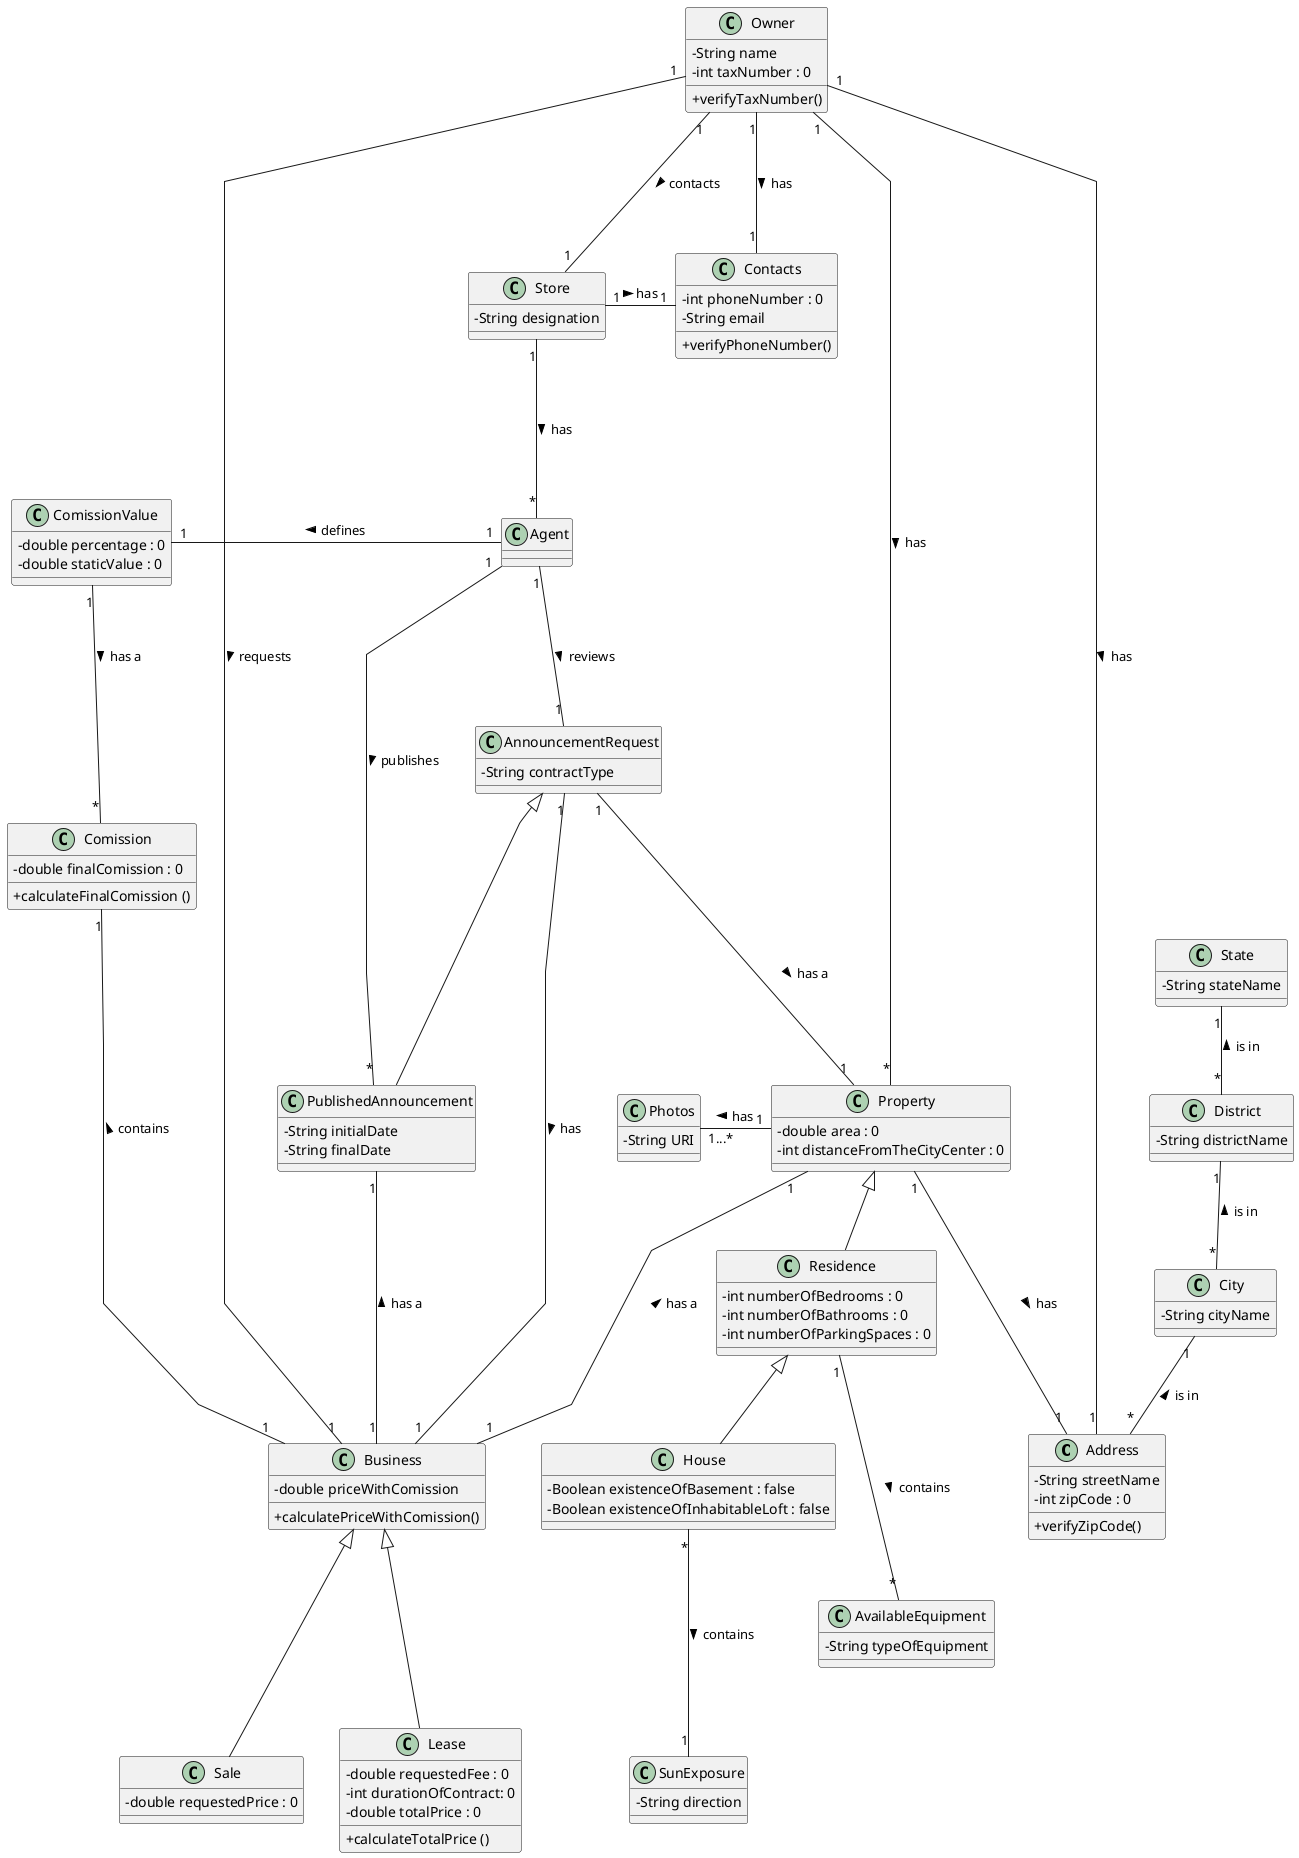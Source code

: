 @startuml
'skinparam monochrome true
skinparam packageStyle rectangle
skinparam shadowing false
skinparam linetype polyline
'skinparam linetype orto

skinparam classAttributeIconSize 0

'left to right direction

class Address {
    -String streetName
    -int zipCode : 0

    +verifyZipCode()
}

class City {
    - String cityName
}

class District {
    - String districtName
}

class State {
    - String stateName
}




class Contacts {
    - int phoneNumber : 0
    - String email

    +verifyPhoneNumber()
}

class Business {
    -double priceWithComission

    +calculatePriceWithComission()
}

class Store {
    - String designation
}

class Owner {
    - String name
    - int taxNumber : 0

    +verifyTaxNumber()
}




class Residence {
    - int numberOfBedrooms : 0
    - int numberOfBathrooms : 0
    - int numberOfParkingSpaces : 0
}

class Property {
    - double area : 0
    - int distanceFromTheCityCenter : 0
}

class Photos{
    - String URI
}

class House {
    - Boolean existenceOfBasement : false
    - Boolean existenceOfInhabitableLoft : false
}

class SunExposure {
    - String direction
}

class AvailableEquipment {
    - String typeOfEquipment
}



class Comission{
    - double finalComission : 0

    + calculateFinalComission ()
}

class ComissionValue {
    - double percentage : 0
    - double staticValue : 0
}

class Sale{
    - double requestedPrice : 0
}

class Lease {
    - double requestedFee : 0
    - int durationOfContract: 0
    - double totalPrice : 0

    +calculateTotalPrice ()
}

class AnnouncementRequest {
    - String contractType
}

class PublishedAnnouncement {
    - String initialDate
    - String finalDate
}

City "1"-- "*" Address: is in <
District "1"-- "*" City: is in <
State "1"-- "*" District: is in <


Owner "1" -down-- "1" Contacts: has >
Store "1" -right-- "1" Contacts: has >
Address "1" -left-- "1" Owner: has <
Owner "1" -down-- "1" Store: contacts >
Agent "*" -up-- "1" Store: has <


Residence <|-down- House
Property <|-down- Residence
Property "1" -left-- "1...*" Photos: has >
SunExposure "1" -up-- "*" House: contains <
Address "1" -up-- "1" Property: has <
Owner "1" -down-- "*" Property: has >
AvailableEquipment "*" -up-- "1" Residence: contains <


ComissionValue "1" -right-- "1" Agent: defines <
Comission "1" --- "1" Business: contains <
ComissionValue "1" --- "*" Comission : has a >
Owner "1" --- "1" Business: requests >
Property "1" --- "1" Business: has a <
AnnouncementRequest "1" --- "1" Business: has >
Agent "1" --- "1" AnnouncementRequest : reviews >
AnnouncementRequest "1" --- "1" Property: has a >
AnnouncementRequest  <|---  PublishedAnnouncement
PublishedAnnouncement "*" --- "1" Agent: publishes <
PublishedAnnouncement "1" --- "1" Business: has a <
Business <|--- Lease
Business <|--- Sale

@enduml